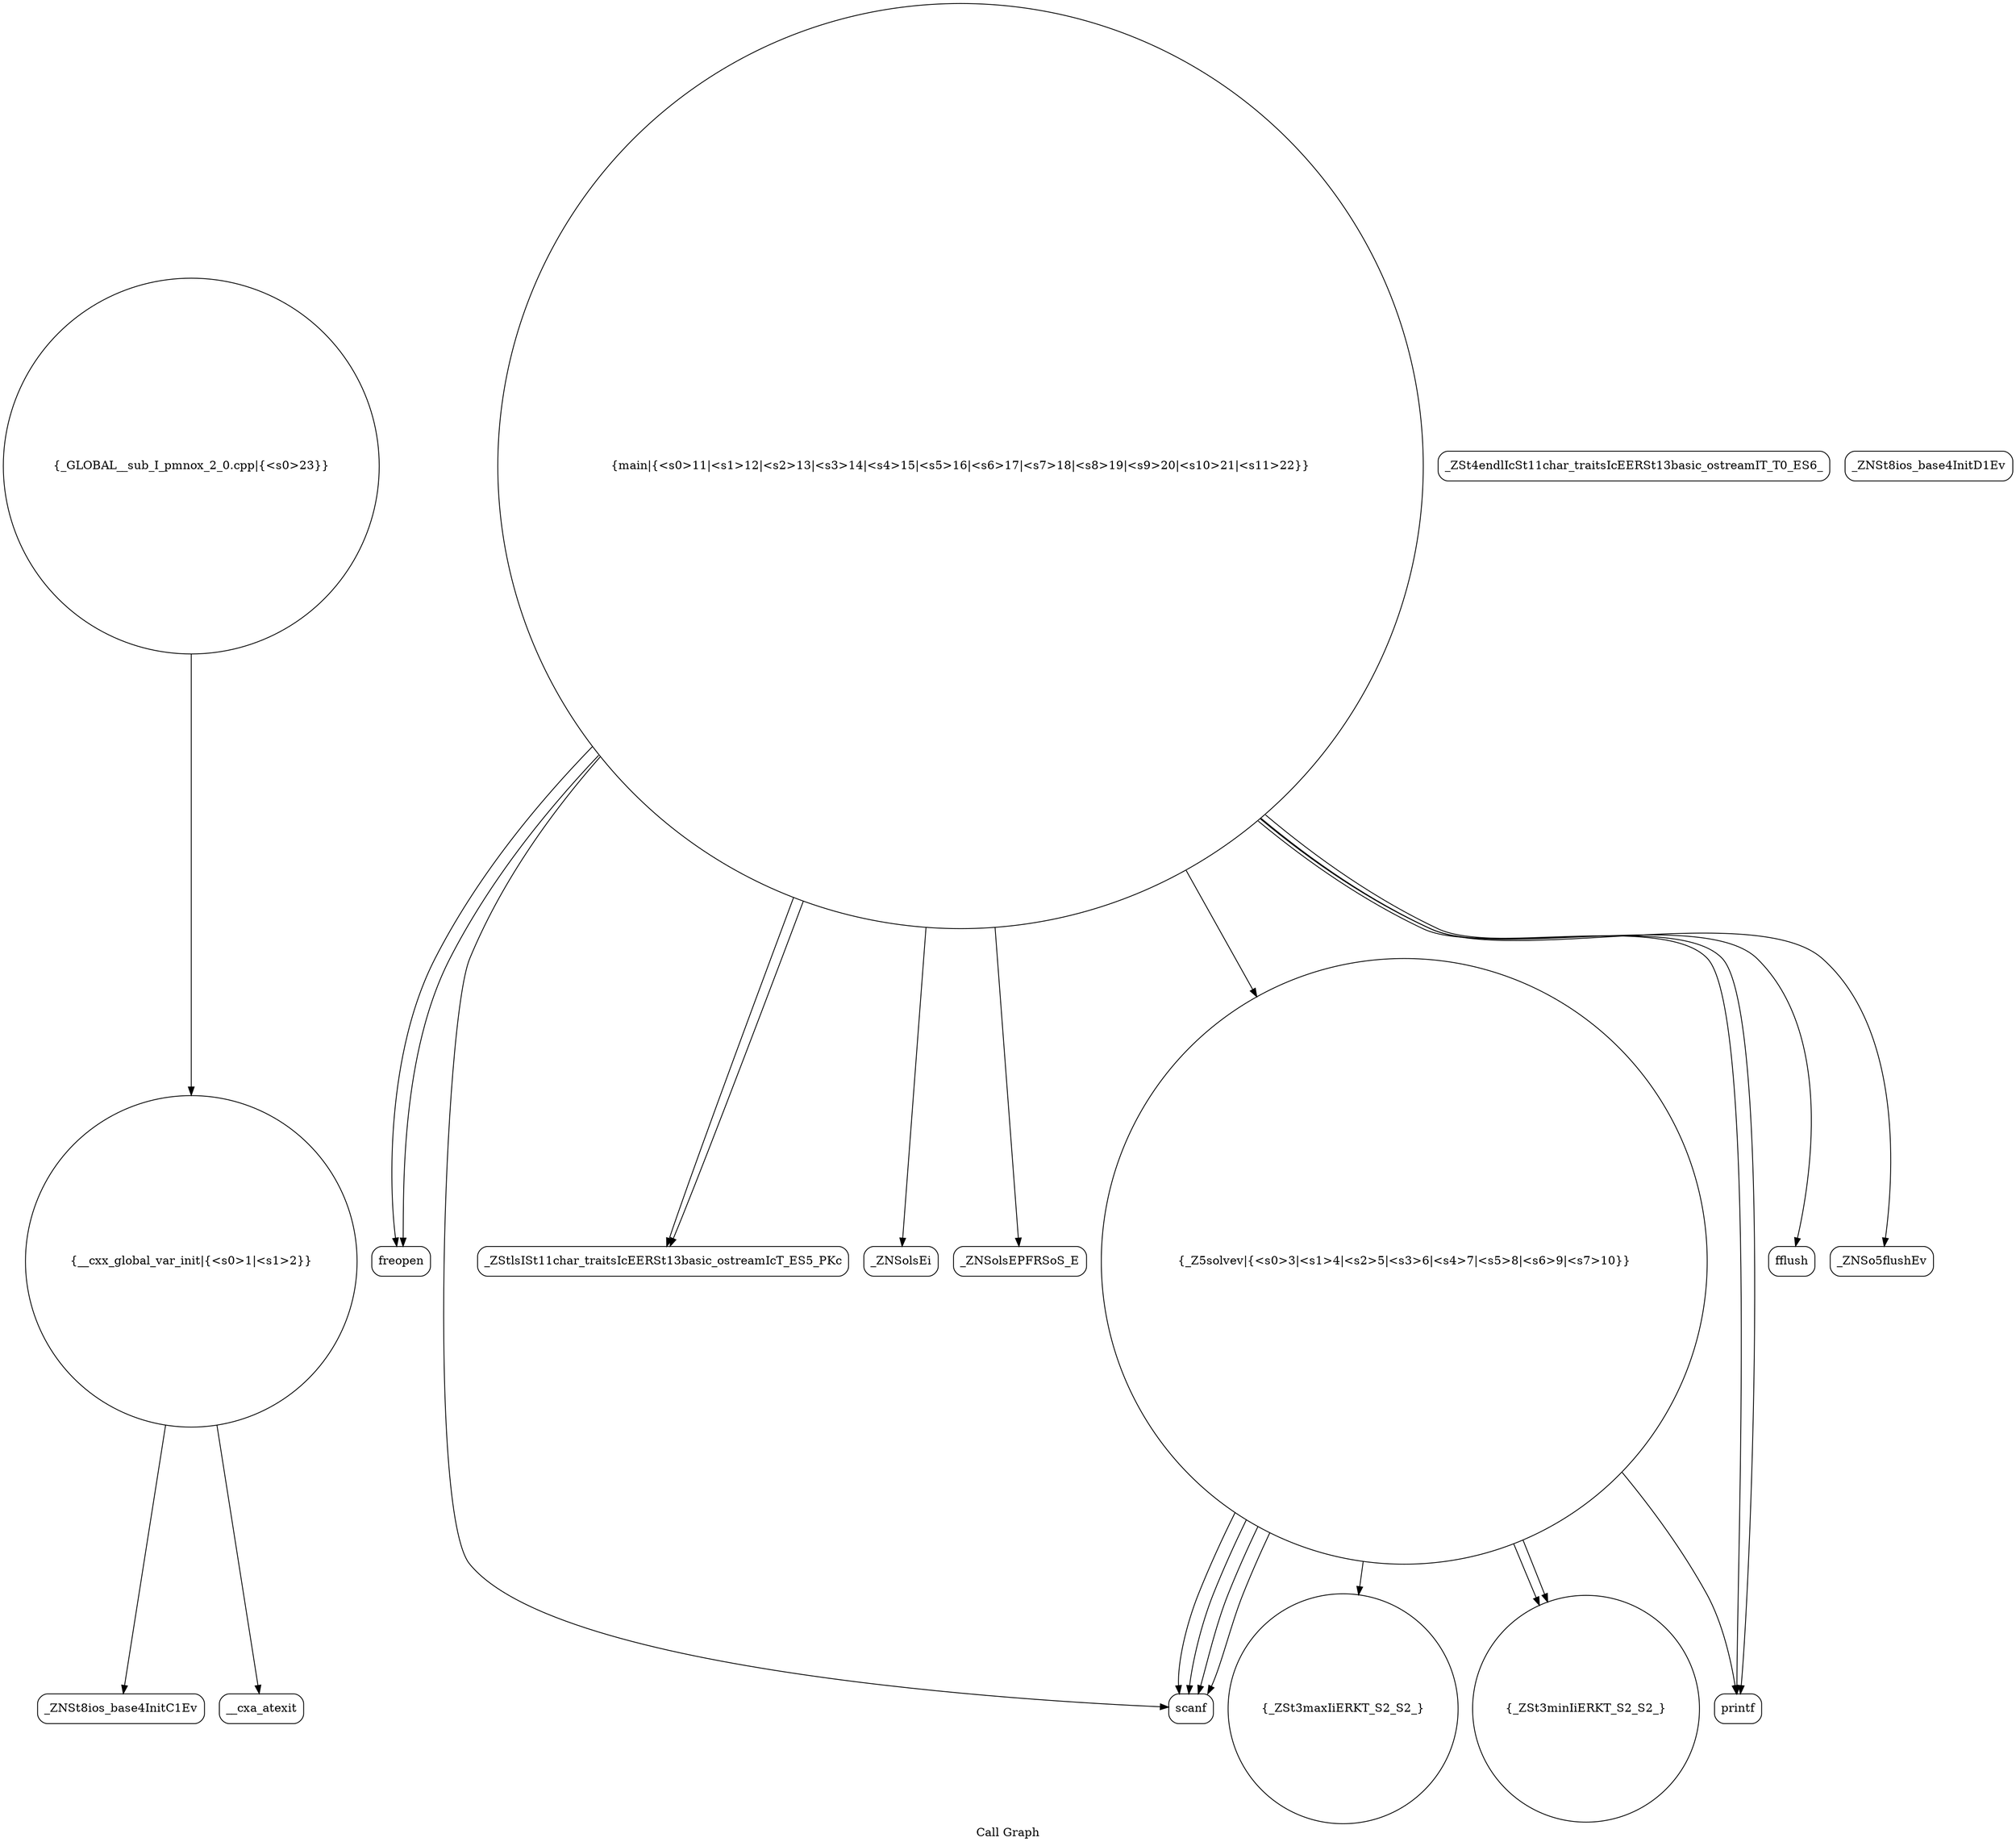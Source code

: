 digraph "Call Graph" {
	label="Call Graph";

	Node0x5628a386dc20 [shape=record,shape=circle,label="{__cxx_global_var_init|{<s0>1|<s1>2}}"];
	Node0x5628a386dc20:s0 -> Node0x5628a386e0b0[color=black];
	Node0x5628a386dc20:s1 -> Node0x5628a386e1b0[color=black];
	Node0x5628a386e3b0 [shape=record,shape=circle,label="{_ZSt3maxIiERKT_S2_S2_}"];
	Node0x5628a386e730 [shape=record,shape=Mrecord,label="{_ZSt4endlIcSt11char_traitsIcEERSt13basic_ostreamIT_T0_ES6_}"];
	Node0x5628a386e130 [shape=record,shape=Mrecord,label="{_ZNSt8ios_base4InitD1Ev}"];
	Node0x5628a386e4b0 [shape=record,shape=circle,label="{main|{<s0>11|<s1>12|<s2>13|<s3>14|<s4>15|<s5>16|<s6>17|<s7>18|<s8>19|<s9>20|<s10>21|<s11>22}}"];
	Node0x5628a386e4b0:s0 -> Node0x5628a386e530[color=black];
	Node0x5628a386e4b0:s1 -> Node0x5628a386e530[color=black];
	Node0x5628a386e4b0:s2 -> Node0x5628a386e2b0[color=black];
	Node0x5628a386e4b0:s3 -> Node0x5628a386e5b0[color=black];
	Node0x5628a386e4b0:s4 -> Node0x5628a386e5b0[color=black];
	Node0x5628a386e4b0:s5 -> Node0x5628a386e630[color=black];
	Node0x5628a386e4b0:s6 -> Node0x5628a386e6b0[color=black];
	Node0x5628a386e4b0:s7 -> Node0x5628a386e430[color=black];
	Node0x5628a386e4b0:s8 -> Node0x5628a386e230[color=black];
	Node0x5628a386e4b0:s9 -> Node0x5628a386e430[color=black];
	Node0x5628a386e4b0:s10 -> Node0x5628a386e7b0[color=black];
	Node0x5628a386e4b0:s11 -> Node0x5628a386e830[color=black];
	Node0x5628a386e830 [shape=record,shape=Mrecord,label="{_ZNSo5flushEv}"];
	Node0x5628a386e230 [shape=record,shape=circle,label="{_Z5solvev|{<s0>3|<s1>4|<s2>5|<s3>6|<s4>7|<s5>8|<s6>9|<s7>10}}"];
	Node0x5628a386e230:s0 -> Node0x5628a386e2b0[color=black];
	Node0x5628a386e230:s1 -> Node0x5628a386e2b0[color=black];
	Node0x5628a386e230:s2 -> Node0x5628a386e2b0[color=black];
	Node0x5628a386e230:s3 -> Node0x5628a386e2b0[color=black];
	Node0x5628a386e230:s4 -> Node0x5628a386e330[color=black];
	Node0x5628a386e230:s5 -> Node0x5628a386e330[color=black];
	Node0x5628a386e230:s6 -> Node0x5628a386e3b0[color=black];
	Node0x5628a386e230:s7 -> Node0x5628a386e430[color=black];
	Node0x5628a386e5b0 [shape=record,shape=Mrecord,label="{_ZStlsISt11char_traitsIcEERSt13basic_ostreamIcT_ES5_PKc}"];
	Node0x5628a386e330 [shape=record,shape=circle,label="{_ZSt3minIiERKT_S2_S2_}"];
	Node0x5628a386e6b0 [shape=record,shape=Mrecord,label="{_ZNSolsEPFRSoS_E}"];
	Node0x5628a386e0b0 [shape=record,shape=Mrecord,label="{_ZNSt8ios_base4InitC1Ev}"];
	Node0x5628a386e430 [shape=record,shape=Mrecord,label="{printf}"];
	Node0x5628a386e7b0 [shape=record,shape=Mrecord,label="{fflush}"];
	Node0x5628a386e1b0 [shape=record,shape=Mrecord,label="{__cxa_atexit}"];
	Node0x5628a386e530 [shape=record,shape=Mrecord,label="{freopen}"];
	Node0x5628a386e8b0 [shape=record,shape=circle,label="{_GLOBAL__sub_I_pmnox_2_0.cpp|{<s0>23}}"];
	Node0x5628a386e8b0:s0 -> Node0x5628a386dc20[color=black];
	Node0x5628a386e2b0 [shape=record,shape=Mrecord,label="{scanf}"];
	Node0x5628a386e630 [shape=record,shape=Mrecord,label="{_ZNSolsEi}"];
}
